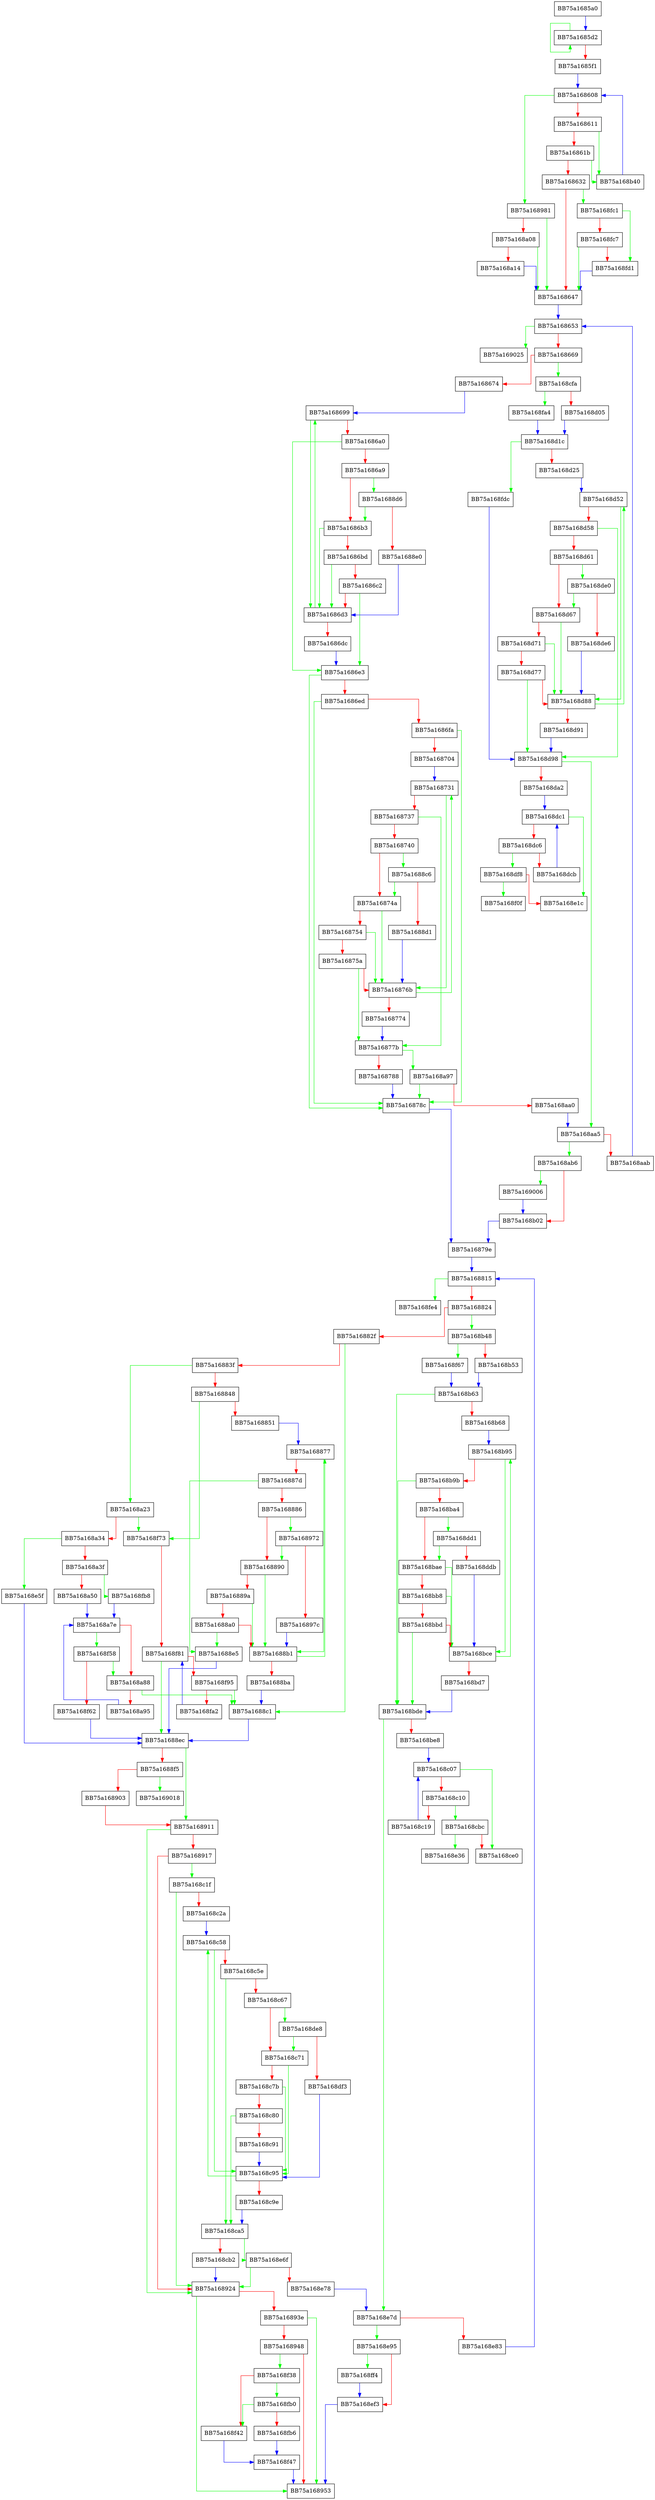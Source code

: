 digraph luaenv_local___newindex {
  node [shape="box"];
  graph [splines=ortho];
  BB75a1685a0 -> BB75a1685d2 [color="blue"];
  BB75a1685d2 -> BB75a1685d2 [color="green"];
  BB75a1685d2 -> BB75a1685f1 [color="red"];
  BB75a1685f1 -> BB75a168608 [color="blue"];
  BB75a168608 -> BB75a168981 [color="green"];
  BB75a168608 -> BB75a168611 [color="red"];
  BB75a168611 -> BB75a168b40 [color="green"];
  BB75a168611 -> BB75a16861b [color="red"];
  BB75a16861b -> BB75a168b40 [color="green"];
  BB75a16861b -> BB75a168632 [color="red"];
  BB75a168632 -> BB75a168fc1 [color="green"];
  BB75a168632 -> BB75a168647 [color="red"];
  BB75a168647 -> BB75a168653 [color="blue"];
  BB75a168653 -> BB75a169025 [color="green"];
  BB75a168653 -> BB75a168669 [color="red"];
  BB75a168669 -> BB75a168cfa [color="green"];
  BB75a168669 -> BB75a168674 [color="red"];
  BB75a168674 -> BB75a168699 [color="blue"];
  BB75a168699 -> BB75a1686d3 [color="green"];
  BB75a168699 -> BB75a1686a0 [color="red"];
  BB75a1686a0 -> BB75a1686e3 [color="green"];
  BB75a1686a0 -> BB75a1686a9 [color="red"];
  BB75a1686a9 -> BB75a1688d6 [color="green"];
  BB75a1686a9 -> BB75a1686b3 [color="red"];
  BB75a1686b3 -> BB75a1686d3 [color="green"];
  BB75a1686b3 -> BB75a1686bd [color="red"];
  BB75a1686bd -> BB75a1686d3 [color="green"];
  BB75a1686bd -> BB75a1686c2 [color="red"];
  BB75a1686c2 -> BB75a1686e3 [color="green"];
  BB75a1686c2 -> BB75a1686d3 [color="red"];
  BB75a1686d3 -> BB75a168699 [color="green"];
  BB75a1686d3 -> BB75a1686dc [color="red"];
  BB75a1686dc -> BB75a1686e3 [color="blue"];
  BB75a1686e3 -> BB75a16878c [color="green"];
  BB75a1686e3 -> BB75a1686ed [color="red"];
  BB75a1686ed -> BB75a16878c [color="green"];
  BB75a1686ed -> BB75a1686fa [color="red"];
  BB75a1686fa -> BB75a16878c [color="green"];
  BB75a1686fa -> BB75a168704 [color="red"];
  BB75a168704 -> BB75a168731 [color="blue"];
  BB75a168731 -> BB75a16876b [color="green"];
  BB75a168731 -> BB75a168737 [color="red"];
  BB75a168737 -> BB75a16877b [color="green"];
  BB75a168737 -> BB75a168740 [color="red"];
  BB75a168740 -> BB75a1688c6 [color="green"];
  BB75a168740 -> BB75a16874a [color="red"];
  BB75a16874a -> BB75a16876b [color="green"];
  BB75a16874a -> BB75a168754 [color="red"];
  BB75a168754 -> BB75a16876b [color="green"];
  BB75a168754 -> BB75a16875a [color="red"];
  BB75a16875a -> BB75a16877b [color="green"];
  BB75a16875a -> BB75a16876b [color="red"];
  BB75a16876b -> BB75a168731 [color="green"];
  BB75a16876b -> BB75a168774 [color="red"];
  BB75a168774 -> BB75a16877b [color="blue"];
  BB75a16877b -> BB75a168a97 [color="green"];
  BB75a16877b -> BB75a168788 [color="red"];
  BB75a168788 -> BB75a16878c [color="blue"];
  BB75a16878c -> BB75a16879e [color="blue"];
  BB75a16879e -> BB75a168815 [color="blue"];
  BB75a168815 -> BB75a168fe4 [color="green"];
  BB75a168815 -> BB75a168824 [color="red"];
  BB75a168824 -> BB75a168b48 [color="green"];
  BB75a168824 -> BB75a16882f [color="red"];
  BB75a16882f -> BB75a1688c1 [color="green"];
  BB75a16882f -> BB75a16883f [color="red"];
  BB75a16883f -> BB75a168a23 [color="green"];
  BB75a16883f -> BB75a168848 [color="red"];
  BB75a168848 -> BB75a168f73 [color="green"];
  BB75a168848 -> BB75a168851 [color="red"];
  BB75a168851 -> BB75a168877 [color="blue"];
  BB75a168877 -> BB75a1688b1 [color="green"];
  BB75a168877 -> BB75a16887d [color="red"];
  BB75a16887d -> BB75a1688e5 [color="green"];
  BB75a16887d -> BB75a168886 [color="red"];
  BB75a168886 -> BB75a168972 [color="green"];
  BB75a168886 -> BB75a168890 [color="red"];
  BB75a168890 -> BB75a1688b1 [color="green"];
  BB75a168890 -> BB75a16889a [color="red"];
  BB75a16889a -> BB75a1688b1 [color="green"];
  BB75a16889a -> BB75a1688a0 [color="red"];
  BB75a1688a0 -> BB75a1688e5 [color="green"];
  BB75a1688a0 -> BB75a1688b1 [color="red"];
  BB75a1688b1 -> BB75a168877 [color="green"];
  BB75a1688b1 -> BB75a1688ba [color="red"];
  BB75a1688ba -> BB75a1688c1 [color="blue"];
  BB75a1688c1 -> BB75a1688ec [color="blue"];
  BB75a1688c6 -> BB75a16874a [color="green"];
  BB75a1688c6 -> BB75a1688d1 [color="red"];
  BB75a1688d1 -> BB75a16876b [color="blue"];
  BB75a1688d6 -> BB75a1686b3 [color="green"];
  BB75a1688d6 -> BB75a1688e0 [color="red"];
  BB75a1688e0 -> BB75a1686d3 [color="blue"];
  BB75a1688e5 -> BB75a1688ec [color="blue"];
  BB75a1688ec -> BB75a168911 [color="green"];
  BB75a1688ec -> BB75a1688f5 [color="red"];
  BB75a1688f5 -> BB75a169018 [color="green"];
  BB75a1688f5 -> BB75a168903 [color="red"];
  BB75a168903 -> BB75a168911 [color="red"];
  BB75a168911 -> BB75a168924 [color="green"];
  BB75a168911 -> BB75a168917 [color="red"];
  BB75a168917 -> BB75a168c1f [color="green"];
  BB75a168917 -> BB75a168924 [color="red"];
  BB75a168924 -> BB75a168953 [color="green"];
  BB75a168924 -> BB75a16893e [color="red"];
  BB75a16893e -> BB75a168953 [color="green"];
  BB75a16893e -> BB75a168948 [color="red"];
  BB75a168948 -> BB75a168f38 [color="green"];
  BB75a168948 -> BB75a168953 [color="red"];
  BB75a168972 -> BB75a168890 [color="green"];
  BB75a168972 -> BB75a16897c [color="red"];
  BB75a16897c -> BB75a1688b1 [color="blue"];
  BB75a168981 -> BB75a168647 [color="green"];
  BB75a168981 -> BB75a168a08 [color="red"];
  BB75a168a08 -> BB75a168647 [color="green"];
  BB75a168a08 -> BB75a168a14 [color="red"];
  BB75a168a14 -> BB75a168647 [color="blue"];
  BB75a168a23 -> BB75a168f73 [color="green"];
  BB75a168a23 -> BB75a168a34 [color="red"];
  BB75a168a34 -> BB75a168e5f [color="green"];
  BB75a168a34 -> BB75a168a3f [color="red"];
  BB75a168a3f -> BB75a168fb8 [color="green"];
  BB75a168a3f -> BB75a168a50 [color="red"];
  BB75a168a50 -> BB75a168a7e [color="blue"];
  BB75a168a7e -> BB75a168f58 [color="green"];
  BB75a168a7e -> BB75a168a88 [color="red"];
  BB75a168a88 -> BB75a1688c1 [color="green"];
  BB75a168a88 -> BB75a168a95 [color="red"];
  BB75a168a95 -> BB75a168a7e [color="blue"];
  BB75a168a97 -> BB75a16878c [color="green"];
  BB75a168a97 -> BB75a168aa0 [color="red"];
  BB75a168aa0 -> BB75a168aa5 [color="blue"];
  BB75a168aa5 -> BB75a168ab6 [color="green"];
  BB75a168aa5 -> BB75a168aab [color="red"];
  BB75a168aab -> BB75a168653 [color="blue"];
  BB75a168ab6 -> BB75a169006 [color="green"];
  BB75a168ab6 -> BB75a168b02 [color="red"];
  BB75a168b02 -> BB75a16879e [color="blue"];
  BB75a168b40 -> BB75a168608 [color="blue"];
  BB75a168b48 -> BB75a168f67 [color="green"];
  BB75a168b48 -> BB75a168b53 [color="red"];
  BB75a168b53 -> BB75a168b63 [color="blue"];
  BB75a168b63 -> BB75a168bde [color="green"];
  BB75a168b63 -> BB75a168b68 [color="red"];
  BB75a168b68 -> BB75a168b95 [color="blue"];
  BB75a168b95 -> BB75a168bce [color="green"];
  BB75a168b95 -> BB75a168b9b [color="red"];
  BB75a168b9b -> BB75a168bde [color="green"];
  BB75a168b9b -> BB75a168ba4 [color="red"];
  BB75a168ba4 -> BB75a168dd1 [color="green"];
  BB75a168ba4 -> BB75a168bae [color="red"];
  BB75a168bae -> BB75a168bce [color="green"];
  BB75a168bae -> BB75a168bb8 [color="red"];
  BB75a168bb8 -> BB75a168bce [color="green"];
  BB75a168bb8 -> BB75a168bbd [color="red"];
  BB75a168bbd -> BB75a168bde [color="green"];
  BB75a168bbd -> BB75a168bce [color="red"];
  BB75a168bce -> BB75a168b95 [color="green"];
  BB75a168bce -> BB75a168bd7 [color="red"];
  BB75a168bd7 -> BB75a168bde [color="blue"];
  BB75a168bde -> BB75a168e7d [color="green"];
  BB75a168bde -> BB75a168be8 [color="red"];
  BB75a168be8 -> BB75a168c07 [color="blue"];
  BB75a168c07 -> BB75a168ce0 [color="green"];
  BB75a168c07 -> BB75a168c10 [color="red"];
  BB75a168c10 -> BB75a168cbc [color="green"];
  BB75a168c10 -> BB75a168c19 [color="red"];
  BB75a168c19 -> BB75a168c07 [color="blue"];
  BB75a168c1f -> BB75a168924 [color="green"];
  BB75a168c1f -> BB75a168c2a [color="red"];
  BB75a168c2a -> BB75a168c58 [color="blue"];
  BB75a168c58 -> BB75a168c95 [color="green"];
  BB75a168c58 -> BB75a168c5e [color="red"];
  BB75a168c5e -> BB75a168ca5 [color="green"];
  BB75a168c5e -> BB75a168c67 [color="red"];
  BB75a168c67 -> BB75a168de8 [color="green"];
  BB75a168c67 -> BB75a168c71 [color="red"];
  BB75a168c71 -> BB75a168c95 [color="green"];
  BB75a168c71 -> BB75a168c7b [color="red"];
  BB75a168c7b -> BB75a168c95 [color="green"];
  BB75a168c7b -> BB75a168c80 [color="red"];
  BB75a168c80 -> BB75a168ca5 [color="green"];
  BB75a168c80 -> BB75a168c91 [color="red"];
  BB75a168c91 -> BB75a168c95 [color="blue"];
  BB75a168c95 -> BB75a168c58 [color="green"];
  BB75a168c95 -> BB75a168c9e [color="red"];
  BB75a168c9e -> BB75a168ca5 [color="blue"];
  BB75a168ca5 -> BB75a168e6f [color="green"];
  BB75a168ca5 -> BB75a168cb2 [color="red"];
  BB75a168cb2 -> BB75a168924 [color="blue"];
  BB75a168cbc -> BB75a168e36 [color="green"];
  BB75a168cbc -> BB75a168ce0 [color="red"];
  BB75a168cfa -> BB75a168fa4 [color="green"];
  BB75a168cfa -> BB75a168d05 [color="red"];
  BB75a168d05 -> BB75a168d1c [color="blue"];
  BB75a168d1c -> BB75a168fdc [color="green"];
  BB75a168d1c -> BB75a168d25 [color="red"];
  BB75a168d25 -> BB75a168d52 [color="blue"];
  BB75a168d52 -> BB75a168d88 [color="green"];
  BB75a168d52 -> BB75a168d58 [color="red"];
  BB75a168d58 -> BB75a168d98 [color="green"];
  BB75a168d58 -> BB75a168d61 [color="red"];
  BB75a168d61 -> BB75a168de0 [color="green"];
  BB75a168d61 -> BB75a168d67 [color="red"];
  BB75a168d67 -> BB75a168d88 [color="green"];
  BB75a168d67 -> BB75a168d71 [color="red"];
  BB75a168d71 -> BB75a168d88 [color="green"];
  BB75a168d71 -> BB75a168d77 [color="red"];
  BB75a168d77 -> BB75a168d98 [color="green"];
  BB75a168d77 -> BB75a168d88 [color="red"];
  BB75a168d88 -> BB75a168d52 [color="green"];
  BB75a168d88 -> BB75a168d91 [color="red"];
  BB75a168d91 -> BB75a168d98 [color="blue"];
  BB75a168d98 -> BB75a168aa5 [color="green"];
  BB75a168d98 -> BB75a168da2 [color="red"];
  BB75a168da2 -> BB75a168dc1 [color="blue"];
  BB75a168dc1 -> BB75a168e1c [color="green"];
  BB75a168dc1 -> BB75a168dc6 [color="red"];
  BB75a168dc6 -> BB75a168df8 [color="green"];
  BB75a168dc6 -> BB75a168dcb [color="red"];
  BB75a168dcb -> BB75a168dc1 [color="blue"];
  BB75a168dd1 -> BB75a168bae [color="green"];
  BB75a168dd1 -> BB75a168ddb [color="red"];
  BB75a168ddb -> BB75a168bce [color="blue"];
  BB75a168de0 -> BB75a168d67 [color="green"];
  BB75a168de0 -> BB75a168de6 [color="red"];
  BB75a168de6 -> BB75a168d88 [color="blue"];
  BB75a168de8 -> BB75a168c71 [color="green"];
  BB75a168de8 -> BB75a168df3 [color="red"];
  BB75a168df3 -> BB75a168c95 [color="blue"];
  BB75a168df8 -> BB75a168f0f [color="green"];
  BB75a168df8 -> BB75a168e1c [color="red"];
  BB75a168e5f -> BB75a1688ec [color="blue"];
  BB75a168e6f -> BB75a168924 [color="green"];
  BB75a168e6f -> BB75a168e78 [color="red"];
  BB75a168e78 -> BB75a168e7d [color="blue"];
  BB75a168e7d -> BB75a168e95 [color="green"];
  BB75a168e7d -> BB75a168e83 [color="red"];
  BB75a168e83 -> BB75a168815 [color="blue"];
  BB75a168e95 -> BB75a168ff4 [color="green"];
  BB75a168e95 -> BB75a168ef3 [color="red"];
  BB75a168ef3 -> BB75a168953 [color="blue"];
  BB75a168f38 -> BB75a168fb0 [color="green"];
  BB75a168f38 -> BB75a168f42 [color="red"];
  BB75a168f42 -> BB75a168f47 [color="blue"];
  BB75a168f47 -> BB75a168953 [color="blue"];
  BB75a168f58 -> BB75a168a88 [color="green"];
  BB75a168f58 -> BB75a168f62 [color="red"];
  BB75a168f62 -> BB75a1688ec [color="blue"];
  BB75a168f67 -> BB75a168b63 [color="blue"];
  BB75a168f73 -> BB75a168f81 [color="red"];
  BB75a168f81 -> BB75a1688ec [color="green"];
  BB75a168f81 -> BB75a168f95 [color="red"];
  BB75a168f95 -> BB75a1688c1 [color="green"];
  BB75a168f95 -> BB75a168fa2 [color="red"];
  BB75a168fa2 -> BB75a168f81 [color="blue"];
  BB75a168fa4 -> BB75a168d1c [color="blue"];
  BB75a168fb0 -> BB75a168f42 [color="green"];
  BB75a168fb0 -> BB75a168fb6 [color="red"];
  BB75a168fb6 -> BB75a168f47 [color="blue"];
  BB75a168fb8 -> BB75a168a7e [color="blue"];
  BB75a168fc1 -> BB75a168fd1 [color="green"];
  BB75a168fc1 -> BB75a168fc7 [color="red"];
  BB75a168fc7 -> BB75a168647 [color="green"];
  BB75a168fc7 -> BB75a168fd1 [color="red"];
  BB75a168fd1 -> BB75a168647 [color="blue"];
  BB75a168fdc -> BB75a168d98 [color="blue"];
  BB75a168ff4 -> BB75a168ef3 [color="blue"];
  BB75a169006 -> BB75a168b02 [color="blue"];
}